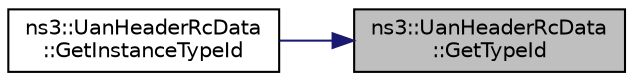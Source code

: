 digraph "ns3::UanHeaderRcData::GetTypeId"
{
 // LATEX_PDF_SIZE
  edge [fontname="Helvetica",fontsize="10",labelfontname="Helvetica",labelfontsize="10"];
  node [fontname="Helvetica",fontsize="10",shape=record];
  rankdir="RL";
  Node1 [label="ns3::UanHeaderRcData\l::GetTypeId",height=0.2,width=0.4,color="black", fillcolor="grey75", style="filled", fontcolor="black",tooltip="Register this type."];
  Node1 -> Node2 [dir="back",color="midnightblue",fontsize="10",style="solid",fontname="Helvetica"];
  Node2 [label="ns3::UanHeaderRcData\l::GetInstanceTypeId",height=0.2,width=0.4,color="black", fillcolor="white", style="filled",URL="$classns3_1_1_uan_header_rc_data.html#a92e1dbe7ad613e3829e2eb61b88fc90b",tooltip="Get the most derived TypeId for this Object."];
}
